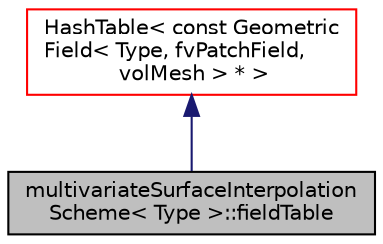 digraph "multivariateSurfaceInterpolationScheme&lt; Type &gt;::fieldTable"
{
  bgcolor="transparent";
  edge [fontname="Helvetica",fontsize="10",labelfontname="Helvetica",labelfontsize="10"];
  node [fontname="Helvetica",fontsize="10",shape=record];
  Node1 [label="multivariateSurfaceInterpolation\lScheme\< Type \>::fieldTable",height=0.2,width=0.4,color="black", fillcolor="grey75", style="filled", fontcolor="black"];
  Node2 -> Node1 [dir="back",color="midnightblue",fontsize="10",style="solid",fontname="Helvetica"];
  Node2 [label="HashTable\< const Geometric\lField\< Type, fvPatchField,\l volMesh \> * \>",height=0.2,width=0.4,color="red",URL="$a00997.html"];
}
